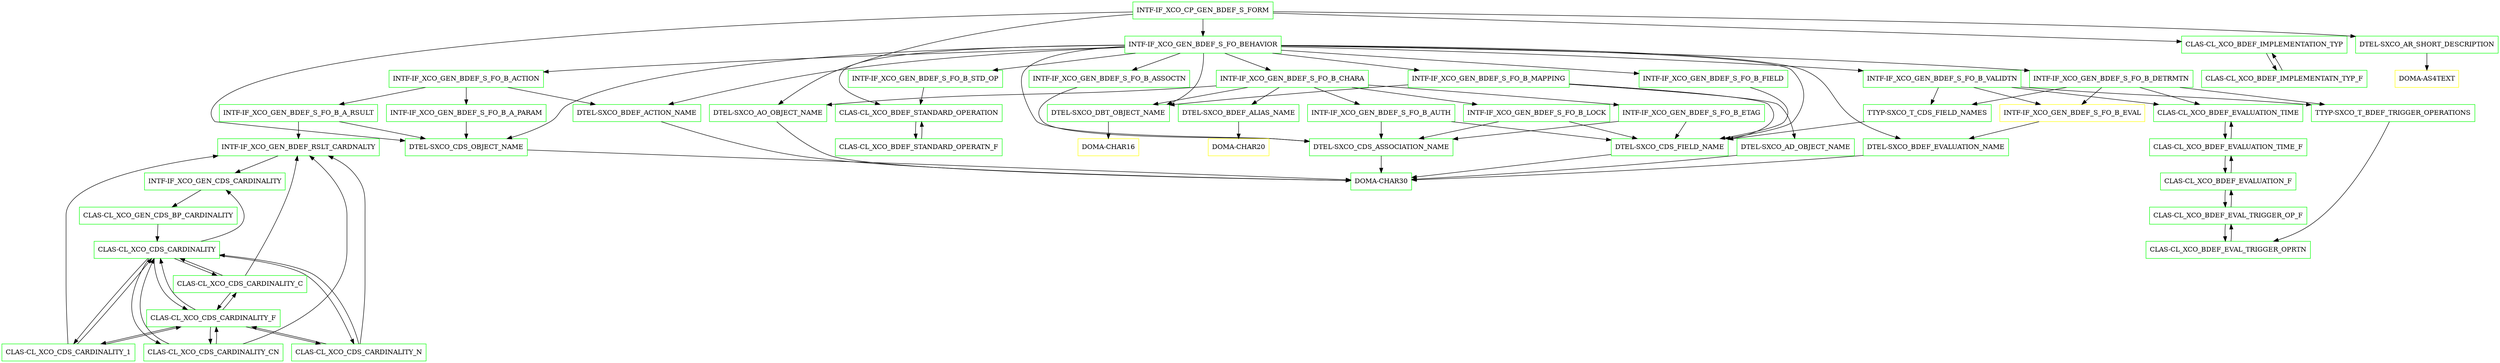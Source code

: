 digraph G {
  "INTF-IF_XCO_CP_GEN_BDEF_S_FORM" [shape=box,color=green];
  "INTF-IF_XCO_GEN_BDEF_S_FO_BEHAVIOR" [shape=box,color=green,URL="./INTF_IF_XCO_GEN_BDEF_S_FO_BEHAVIOR.html"];
  "INTF-IF_XCO_GEN_BDEF_S_FO_B_DETRMTN" [shape=box,color=green,URL="./INTF_IF_XCO_GEN_BDEF_S_FO_B_DETRMTN.html"];
  "INTF-IF_XCO_GEN_BDEF_S_FO_B_EVAL" [shape=box,color=yellow,URL="./INTF_IF_XCO_GEN_BDEF_S_FO_B_EVAL.html"];
  "DTEL-SXCO_BDEF_EVALUATION_NAME" [shape=box,color=green,URL="./DTEL_SXCO_BDEF_EVALUATION_NAME.html"];
  "DOMA-CHAR30" [shape=box,color=green,URL="./DOMA_CHAR30.html"];
  "CLAS-CL_XCO_BDEF_EVALUATION_TIME" [shape=box,color=green,URL="./CLAS_CL_XCO_BDEF_EVALUATION_TIME.html"];
  "CLAS-CL_XCO_BDEF_EVALUATION_TIME_F" [shape=box,color=green,URL="./CLAS_CL_XCO_BDEF_EVALUATION_TIME_F.html"];
  "CLAS-CL_XCO_BDEF_EVALUATION_F" [shape=box,color=green,URL="./CLAS_CL_XCO_BDEF_EVALUATION_F.html"];
  "CLAS-CL_XCO_BDEF_EVAL_TRIGGER_OP_F" [shape=box,color=green,URL="./CLAS_CL_XCO_BDEF_EVAL_TRIGGER_OP_F.html"];
  "CLAS-CL_XCO_BDEF_EVAL_TRIGGER_OPRTN" [shape=box,color=green,URL="./CLAS_CL_XCO_BDEF_EVAL_TRIGGER_OPRTN.html"];
  "TTYP-SXCO_T_BDEF_TRIGGER_OPERATIONS" [shape=box,color=green,URL="./TTYP_SXCO_T_BDEF_TRIGGER_OPERATIONS.html"];
  "TTYP-SXCO_T_CDS_FIELD_NAMES" [shape=box,color=green,URL="./TTYP_SXCO_T_CDS_FIELD_NAMES.html"];
  "DTEL-SXCO_CDS_FIELD_NAME" [shape=box,color=green,URL="./DTEL_SXCO_CDS_FIELD_NAME.html"];
  "INTF-IF_XCO_GEN_BDEF_S_FO_B_VALIDTN" [shape=box,color=green,URL="./INTF_IF_XCO_GEN_BDEF_S_FO_B_VALIDTN.html"];
  "INTF-IF_XCO_GEN_BDEF_S_FO_B_MAPPING" [shape=box,color=green,URL="./INTF_IF_XCO_GEN_BDEF_S_FO_B_MAPPING.html"];
  "DTEL-SXCO_AD_OBJECT_NAME" [shape=box,color=green,URL="./DTEL_SXCO_AD_OBJECT_NAME.html"];
  "DTEL-SXCO_DBT_OBJECT_NAME" [shape=box,color=green,URL="./DTEL_SXCO_DBT_OBJECT_NAME.html"];
  "DOMA-CHAR16" [shape=box,color=yellow,URL="./DOMA_CHAR16.html"];
  "INTF-IF_XCO_GEN_BDEF_S_FO_B_ASSOCTN" [shape=box,color=green,URL="./INTF_IF_XCO_GEN_BDEF_S_FO_B_ASSOCTN.html"];
  "DTEL-SXCO_CDS_ASSOCIATION_NAME" [shape=box,color=green,URL="./DTEL_SXCO_CDS_ASSOCIATION_NAME.html"];
  "INTF-IF_XCO_GEN_BDEF_S_FO_B_ACTION" [shape=box,color=green,URL="./INTF_IF_XCO_GEN_BDEF_S_FO_B_ACTION.html"];
  "INTF-IF_XCO_GEN_BDEF_S_FO_B_A_PARAM" [shape=box,color=green,URL="./INTF_IF_XCO_GEN_BDEF_S_FO_B_A_PARAM.html"];
  "DTEL-SXCO_CDS_OBJECT_NAME" [shape=box,color=green,URL="./DTEL_SXCO_CDS_OBJECT_NAME.html"];
  "INTF-IF_XCO_GEN_BDEF_S_FO_B_A_RSULT" [shape=box,color=green,URL="./INTF_IF_XCO_GEN_BDEF_S_FO_B_A_RSULT.html"];
  "INTF-IF_XCO_GEN_BDEF_RSLT_CARDNALTY" [shape=box,color=green,URL="./INTF_IF_XCO_GEN_BDEF_RSLT_CARDNALTY.html"];
  "INTF-IF_XCO_GEN_CDS_CARDINALITY" [shape=box,color=green,URL="./INTF_IF_XCO_GEN_CDS_CARDINALITY.html"];
  "CLAS-CL_XCO_GEN_CDS_BP_CARDINALITY" [shape=box,color=green,URL="./CLAS_CL_XCO_GEN_CDS_BP_CARDINALITY.html"];
  "CLAS-CL_XCO_CDS_CARDINALITY" [shape=box,color=green,URL="./CLAS_CL_XCO_CDS_CARDINALITY.html"];
  "CLAS-CL_XCO_CDS_CARDINALITY_CN" [shape=box,color=green,URL="./CLAS_CL_XCO_CDS_CARDINALITY_CN.html"];
  "CLAS-CL_XCO_CDS_CARDINALITY_F" [shape=box,color=green,URL="./CLAS_CL_XCO_CDS_CARDINALITY_F.html"];
  "CLAS-CL_XCO_CDS_CARDINALITY_N" [shape=box,color=green,URL="./CLAS_CL_XCO_CDS_CARDINALITY_N.html"];
  "CLAS-CL_XCO_CDS_CARDINALITY_1" [shape=box,color=green,URL="./CLAS_CL_XCO_CDS_CARDINALITY_1.html"];
  "CLAS-CL_XCO_CDS_CARDINALITY_C" [shape=box,color=green,URL="./CLAS_CL_XCO_CDS_CARDINALITY_C.html"];
  "DTEL-SXCO_BDEF_ACTION_NAME" [shape=box,color=green,URL="./DTEL_SXCO_BDEF_ACTION_NAME.html"];
  "INTF-IF_XCO_GEN_BDEF_S_FO_B_STD_OP" [shape=box,color=green,URL="./INTF_IF_XCO_GEN_BDEF_S_FO_B_STD_OP.html"];
  "CLAS-CL_XCO_BDEF_STANDARD_OPERATION" [shape=box,color=green,URL="./CLAS_CL_XCO_BDEF_STANDARD_OPERATION.html"];
  "CLAS-CL_XCO_BDEF_STANDARD_OPERATN_F" [shape=box,color=green,URL="./CLAS_CL_XCO_BDEF_STANDARD_OPERATN_F.html"];
  "INTF-IF_XCO_GEN_BDEF_S_FO_B_FIELD" [shape=box,color=green,URL="./INTF_IF_XCO_GEN_BDEF_S_FO_B_FIELD.html"];
  "INTF-IF_XCO_GEN_BDEF_S_FO_B_CHARA" [shape=box,color=green,URL="./INTF_IF_XCO_GEN_BDEF_S_FO_B_CHARA.html"];
  "INTF-IF_XCO_GEN_BDEF_S_FO_B_AUTH" [shape=box,color=green,URL="./INTF_IF_XCO_GEN_BDEF_S_FO_B_AUTH.html"];
  "INTF-IF_XCO_GEN_BDEF_S_FO_B_LOCK" [shape=box,color=green,URL="./INTF_IF_XCO_GEN_BDEF_S_FO_B_LOCK.html"];
  "INTF-IF_XCO_GEN_BDEF_S_FO_B_ETAG" [shape=box,color=green,URL="./INTF_IF_XCO_GEN_BDEF_S_FO_B_ETAG.html"];
  "DTEL-SXCO_AO_OBJECT_NAME" [shape=box,color=green,URL="./DTEL_SXCO_AO_OBJECT_NAME.html"];
  "DTEL-SXCO_BDEF_ALIAS_NAME" [shape=box,color=green,URL="./DTEL_SXCO_BDEF_ALIAS_NAME.html"];
  "DOMA-CHAR20" [shape=box,color=yellow,URL="./DOMA_CHAR20.html"];
  "CLAS-CL_XCO_BDEF_IMPLEMENTATION_TYP" [shape=box,color=green,URL="./CLAS_CL_XCO_BDEF_IMPLEMENTATION_TYP.html"];
  "CLAS-CL_XCO_BDEF_IMPLEMENTATN_TYP_F" [shape=box,color=green,URL="./CLAS_CL_XCO_BDEF_IMPLEMENTATN_TYP_F.html"];
  "DTEL-SXCO_AR_SHORT_DESCRIPTION" [shape=box,color=green,URL="./DTEL_SXCO_AR_SHORT_DESCRIPTION.html"];
  "DOMA-AS4TEXT" [shape=box,color=yellow,URL="./DOMA_AS4TEXT.html"];
  "INTF-IF_XCO_CP_GEN_BDEF_S_FORM" -> "DTEL-SXCO_AR_SHORT_DESCRIPTION";
  "INTF-IF_XCO_CP_GEN_BDEF_S_FORM" -> "DTEL-SXCO_AO_OBJECT_NAME";
  "INTF-IF_XCO_CP_GEN_BDEF_S_FORM" -> "DTEL-SXCO_CDS_OBJECT_NAME";
  "INTF-IF_XCO_CP_GEN_BDEF_S_FORM" -> "CLAS-CL_XCO_BDEF_IMPLEMENTATION_TYP";
  "INTF-IF_XCO_CP_GEN_BDEF_S_FORM" -> "INTF-IF_XCO_GEN_BDEF_S_FO_BEHAVIOR";
  "INTF-IF_XCO_GEN_BDEF_S_FO_BEHAVIOR" -> "DTEL-SXCO_CDS_OBJECT_NAME";
  "INTF-IF_XCO_GEN_BDEF_S_FO_BEHAVIOR" -> "DTEL-SXCO_CDS_FIELD_NAME";
  "INTF-IF_XCO_GEN_BDEF_S_FO_BEHAVIOR" -> "DTEL-SXCO_BDEF_ACTION_NAME";
  "INTF-IF_XCO_GEN_BDEF_S_FO_BEHAVIOR" -> "DTEL-SXCO_CDS_ASSOCIATION_NAME";
  "INTF-IF_XCO_GEN_BDEF_S_FO_BEHAVIOR" -> "DTEL-SXCO_DBT_OBJECT_NAME";
  "INTF-IF_XCO_GEN_BDEF_S_FO_BEHAVIOR" -> "DTEL-SXCO_BDEF_EVALUATION_NAME";
  "INTF-IF_XCO_GEN_BDEF_S_FO_BEHAVIOR" -> "INTF-IF_XCO_GEN_BDEF_S_FO_B_CHARA";
  "INTF-IF_XCO_GEN_BDEF_S_FO_BEHAVIOR" -> "INTF-IF_XCO_GEN_BDEF_S_FO_B_FIELD";
  "INTF-IF_XCO_GEN_BDEF_S_FO_BEHAVIOR" -> "CLAS-CL_XCO_BDEF_STANDARD_OPERATION";
  "INTF-IF_XCO_GEN_BDEF_S_FO_BEHAVIOR" -> "INTF-IF_XCO_GEN_BDEF_S_FO_B_STD_OP";
  "INTF-IF_XCO_GEN_BDEF_S_FO_BEHAVIOR" -> "INTF-IF_XCO_GEN_BDEF_S_FO_B_ACTION";
  "INTF-IF_XCO_GEN_BDEF_S_FO_BEHAVIOR" -> "INTF-IF_XCO_GEN_BDEF_S_FO_B_ASSOCTN";
  "INTF-IF_XCO_GEN_BDEF_S_FO_BEHAVIOR" -> "INTF-IF_XCO_GEN_BDEF_S_FO_B_MAPPING";
  "INTF-IF_XCO_GEN_BDEF_S_FO_BEHAVIOR" -> "INTF-IF_XCO_GEN_BDEF_S_FO_B_VALIDTN";
  "INTF-IF_XCO_GEN_BDEF_S_FO_BEHAVIOR" -> "INTF-IF_XCO_GEN_BDEF_S_FO_B_DETRMTN";
  "INTF-IF_XCO_GEN_BDEF_S_FO_B_DETRMTN" -> "TTYP-SXCO_T_CDS_FIELD_NAMES";
  "INTF-IF_XCO_GEN_BDEF_S_FO_B_DETRMTN" -> "TTYP-SXCO_T_BDEF_TRIGGER_OPERATIONS";
  "INTF-IF_XCO_GEN_BDEF_S_FO_B_DETRMTN" -> "CLAS-CL_XCO_BDEF_EVALUATION_TIME";
  "INTF-IF_XCO_GEN_BDEF_S_FO_B_DETRMTN" -> "INTF-IF_XCO_GEN_BDEF_S_FO_B_EVAL";
  "INTF-IF_XCO_GEN_BDEF_S_FO_B_EVAL" -> "DTEL-SXCO_BDEF_EVALUATION_NAME";
  "DTEL-SXCO_BDEF_EVALUATION_NAME" -> "DOMA-CHAR30";
  "CLAS-CL_XCO_BDEF_EVALUATION_TIME" -> "CLAS-CL_XCO_BDEF_EVALUATION_TIME_F";
  "CLAS-CL_XCO_BDEF_EVALUATION_TIME_F" -> "CLAS-CL_XCO_BDEF_EVALUATION_F";
  "CLAS-CL_XCO_BDEF_EVALUATION_TIME_F" -> "CLAS-CL_XCO_BDEF_EVALUATION_TIME";
  "CLAS-CL_XCO_BDEF_EVALUATION_F" -> "CLAS-CL_XCO_BDEF_EVALUATION_TIME_F";
  "CLAS-CL_XCO_BDEF_EVALUATION_F" -> "CLAS-CL_XCO_BDEF_EVAL_TRIGGER_OP_F";
  "CLAS-CL_XCO_BDEF_EVAL_TRIGGER_OP_F" -> "CLAS-CL_XCO_BDEF_EVALUATION_F";
  "CLAS-CL_XCO_BDEF_EVAL_TRIGGER_OP_F" -> "CLAS-CL_XCO_BDEF_EVAL_TRIGGER_OPRTN";
  "CLAS-CL_XCO_BDEF_EVAL_TRIGGER_OPRTN" -> "CLAS-CL_XCO_BDEF_EVAL_TRIGGER_OP_F";
  "TTYP-SXCO_T_BDEF_TRIGGER_OPERATIONS" -> "CLAS-CL_XCO_BDEF_EVAL_TRIGGER_OPRTN";
  "TTYP-SXCO_T_CDS_FIELD_NAMES" -> "DTEL-SXCO_CDS_FIELD_NAME";
  "DTEL-SXCO_CDS_FIELD_NAME" -> "DOMA-CHAR30";
  "INTF-IF_XCO_GEN_BDEF_S_FO_B_VALIDTN" -> "TTYP-SXCO_T_CDS_FIELD_NAMES";
  "INTF-IF_XCO_GEN_BDEF_S_FO_B_VALIDTN" -> "TTYP-SXCO_T_BDEF_TRIGGER_OPERATIONS";
  "INTF-IF_XCO_GEN_BDEF_S_FO_B_VALIDTN" -> "CLAS-CL_XCO_BDEF_EVALUATION_TIME";
  "INTF-IF_XCO_GEN_BDEF_S_FO_B_VALIDTN" -> "INTF-IF_XCO_GEN_BDEF_S_FO_B_EVAL";
  "INTF-IF_XCO_GEN_BDEF_S_FO_B_MAPPING" -> "DTEL-SXCO_CDS_FIELD_NAME";
  "INTF-IF_XCO_GEN_BDEF_S_FO_B_MAPPING" -> "DTEL-SXCO_DBT_OBJECT_NAME";
  "INTF-IF_XCO_GEN_BDEF_S_FO_B_MAPPING" -> "DTEL-SXCO_AD_OBJECT_NAME";
  "DTEL-SXCO_AD_OBJECT_NAME" -> "DOMA-CHAR30";
  "DTEL-SXCO_DBT_OBJECT_NAME" -> "DOMA-CHAR16";
  "INTF-IF_XCO_GEN_BDEF_S_FO_B_ASSOCTN" -> "DTEL-SXCO_CDS_ASSOCIATION_NAME";
  "DTEL-SXCO_CDS_ASSOCIATION_NAME" -> "DOMA-CHAR30";
  "INTF-IF_XCO_GEN_BDEF_S_FO_B_ACTION" -> "DTEL-SXCO_BDEF_ACTION_NAME";
  "INTF-IF_XCO_GEN_BDEF_S_FO_B_ACTION" -> "INTF-IF_XCO_GEN_BDEF_S_FO_B_A_RSULT";
  "INTF-IF_XCO_GEN_BDEF_S_FO_B_ACTION" -> "INTF-IF_XCO_GEN_BDEF_S_FO_B_A_PARAM";
  "INTF-IF_XCO_GEN_BDEF_S_FO_B_A_PARAM" -> "DTEL-SXCO_CDS_OBJECT_NAME";
  "DTEL-SXCO_CDS_OBJECT_NAME" -> "DOMA-CHAR30";
  "INTF-IF_XCO_GEN_BDEF_S_FO_B_A_RSULT" -> "DTEL-SXCO_CDS_OBJECT_NAME";
  "INTF-IF_XCO_GEN_BDEF_S_FO_B_A_RSULT" -> "INTF-IF_XCO_GEN_BDEF_RSLT_CARDNALTY";
  "INTF-IF_XCO_GEN_BDEF_RSLT_CARDNALTY" -> "INTF-IF_XCO_GEN_CDS_CARDINALITY";
  "INTF-IF_XCO_GEN_CDS_CARDINALITY" -> "CLAS-CL_XCO_GEN_CDS_BP_CARDINALITY";
  "CLAS-CL_XCO_GEN_CDS_BP_CARDINALITY" -> "CLAS-CL_XCO_CDS_CARDINALITY";
  "CLAS-CL_XCO_CDS_CARDINALITY" -> "CLAS-CL_XCO_CDS_CARDINALITY_F";
  "CLAS-CL_XCO_CDS_CARDINALITY" -> "CLAS-CL_XCO_CDS_CARDINALITY_1";
  "CLAS-CL_XCO_CDS_CARDINALITY" -> "CLAS-CL_XCO_CDS_CARDINALITY_C";
  "CLAS-CL_XCO_CDS_CARDINALITY" -> "CLAS-CL_XCO_CDS_CARDINALITY_N";
  "CLAS-CL_XCO_CDS_CARDINALITY" -> "CLAS-CL_XCO_CDS_CARDINALITY_CN";
  "CLAS-CL_XCO_CDS_CARDINALITY" -> "INTF-IF_XCO_GEN_CDS_CARDINALITY";
  "CLAS-CL_XCO_CDS_CARDINALITY_CN" -> "CLAS-CL_XCO_CDS_CARDINALITY";
  "CLAS-CL_XCO_CDS_CARDINALITY_CN" -> "CLAS-CL_XCO_CDS_CARDINALITY_F";
  "CLAS-CL_XCO_CDS_CARDINALITY_CN" -> "INTF-IF_XCO_GEN_BDEF_RSLT_CARDNALTY";
  "CLAS-CL_XCO_CDS_CARDINALITY_F" -> "CLAS-CL_XCO_CDS_CARDINALITY_C";
  "CLAS-CL_XCO_CDS_CARDINALITY_F" -> "CLAS-CL_XCO_CDS_CARDINALITY_1";
  "CLAS-CL_XCO_CDS_CARDINALITY_F" -> "CLAS-CL_XCO_CDS_CARDINALITY_CN";
  "CLAS-CL_XCO_CDS_CARDINALITY_F" -> "CLAS-CL_XCO_CDS_CARDINALITY_N";
  "CLAS-CL_XCO_CDS_CARDINALITY_F" -> "CLAS-CL_XCO_CDS_CARDINALITY";
  "CLAS-CL_XCO_CDS_CARDINALITY_N" -> "CLAS-CL_XCO_CDS_CARDINALITY";
  "CLAS-CL_XCO_CDS_CARDINALITY_N" -> "CLAS-CL_XCO_CDS_CARDINALITY_F";
  "CLAS-CL_XCO_CDS_CARDINALITY_N" -> "INTF-IF_XCO_GEN_BDEF_RSLT_CARDNALTY";
  "CLAS-CL_XCO_CDS_CARDINALITY_1" -> "CLAS-CL_XCO_CDS_CARDINALITY";
  "CLAS-CL_XCO_CDS_CARDINALITY_1" -> "CLAS-CL_XCO_CDS_CARDINALITY_F";
  "CLAS-CL_XCO_CDS_CARDINALITY_1" -> "INTF-IF_XCO_GEN_BDEF_RSLT_CARDNALTY";
  "CLAS-CL_XCO_CDS_CARDINALITY_C" -> "CLAS-CL_XCO_CDS_CARDINALITY";
  "CLAS-CL_XCO_CDS_CARDINALITY_C" -> "CLAS-CL_XCO_CDS_CARDINALITY_F";
  "CLAS-CL_XCO_CDS_CARDINALITY_C" -> "INTF-IF_XCO_GEN_BDEF_RSLT_CARDNALTY";
  "DTEL-SXCO_BDEF_ACTION_NAME" -> "DOMA-CHAR30";
  "INTF-IF_XCO_GEN_BDEF_S_FO_B_STD_OP" -> "CLAS-CL_XCO_BDEF_STANDARD_OPERATION";
  "CLAS-CL_XCO_BDEF_STANDARD_OPERATION" -> "CLAS-CL_XCO_BDEF_STANDARD_OPERATN_F";
  "CLAS-CL_XCO_BDEF_STANDARD_OPERATN_F" -> "CLAS-CL_XCO_BDEF_STANDARD_OPERATION";
  "INTF-IF_XCO_GEN_BDEF_S_FO_B_FIELD" -> "DTEL-SXCO_CDS_FIELD_NAME";
  "INTF-IF_XCO_GEN_BDEF_S_FO_B_CHARA" -> "DTEL-SXCO_BDEF_ALIAS_NAME";
  "INTF-IF_XCO_GEN_BDEF_S_FO_B_CHARA" -> "DTEL-SXCO_AO_OBJECT_NAME";
  "INTF-IF_XCO_GEN_BDEF_S_FO_B_CHARA" -> "DTEL-SXCO_DBT_OBJECT_NAME";
  "INTF-IF_XCO_GEN_BDEF_S_FO_B_CHARA" -> "INTF-IF_XCO_GEN_BDEF_S_FO_B_ETAG";
  "INTF-IF_XCO_GEN_BDEF_S_FO_B_CHARA" -> "INTF-IF_XCO_GEN_BDEF_S_FO_B_LOCK";
  "INTF-IF_XCO_GEN_BDEF_S_FO_B_CHARA" -> "INTF-IF_XCO_GEN_BDEF_S_FO_B_AUTH";
  "INTF-IF_XCO_GEN_BDEF_S_FO_B_AUTH" -> "DTEL-SXCO_CDS_FIELD_NAME";
  "INTF-IF_XCO_GEN_BDEF_S_FO_B_AUTH" -> "DTEL-SXCO_CDS_ASSOCIATION_NAME";
  "INTF-IF_XCO_GEN_BDEF_S_FO_B_LOCK" -> "DTEL-SXCO_CDS_FIELD_NAME";
  "INTF-IF_XCO_GEN_BDEF_S_FO_B_LOCK" -> "DTEL-SXCO_CDS_ASSOCIATION_NAME";
  "INTF-IF_XCO_GEN_BDEF_S_FO_B_ETAG" -> "DTEL-SXCO_CDS_FIELD_NAME";
  "INTF-IF_XCO_GEN_BDEF_S_FO_B_ETAG" -> "DTEL-SXCO_CDS_ASSOCIATION_NAME";
  "DTEL-SXCO_AO_OBJECT_NAME" -> "DOMA-CHAR30";
  "DTEL-SXCO_BDEF_ALIAS_NAME" -> "DOMA-CHAR20";
  "CLAS-CL_XCO_BDEF_IMPLEMENTATION_TYP" -> "CLAS-CL_XCO_BDEF_IMPLEMENTATN_TYP_F";
  "CLAS-CL_XCO_BDEF_IMPLEMENTATN_TYP_F" -> "CLAS-CL_XCO_BDEF_IMPLEMENTATION_TYP";
  "DTEL-SXCO_AR_SHORT_DESCRIPTION" -> "DOMA-AS4TEXT";
}
